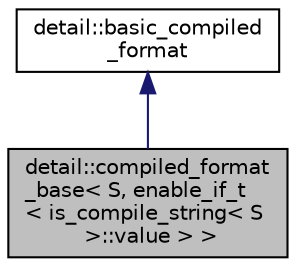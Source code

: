 digraph "detail::compiled_format_base&lt; S, enable_if_t&lt; is_compile_string&lt; S &gt;::value &gt; &gt;"
{
 // INTERACTIVE_SVG=YES
  edge [fontname="Helvetica",fontsize="10",labelfontname="Helvetica",labelfontsize="10"];
  node [fontname="Helvetica",fontsize="10",shape=record];
  Node1 [label="detail::compiled_format\l_base\< S, enable_if_t\l\< is_compile_string\< S\l \>::value \> \>",height=0.2,width=0.4,color="black", fillcolor="grey75", style="filled", fontcolor="black"];
  Node2 -> Node1 [dir="back",color="midnightblue",fontsize="10",style="solid",fontname="Helvetica"];
  Node2 [label="detail::basic_compiled\l_format",height=0.2,width=0.4,color="black", fillcolor="white", style="filled",URL="$structdetail_1_1basic__compiled__format.html"];
}
